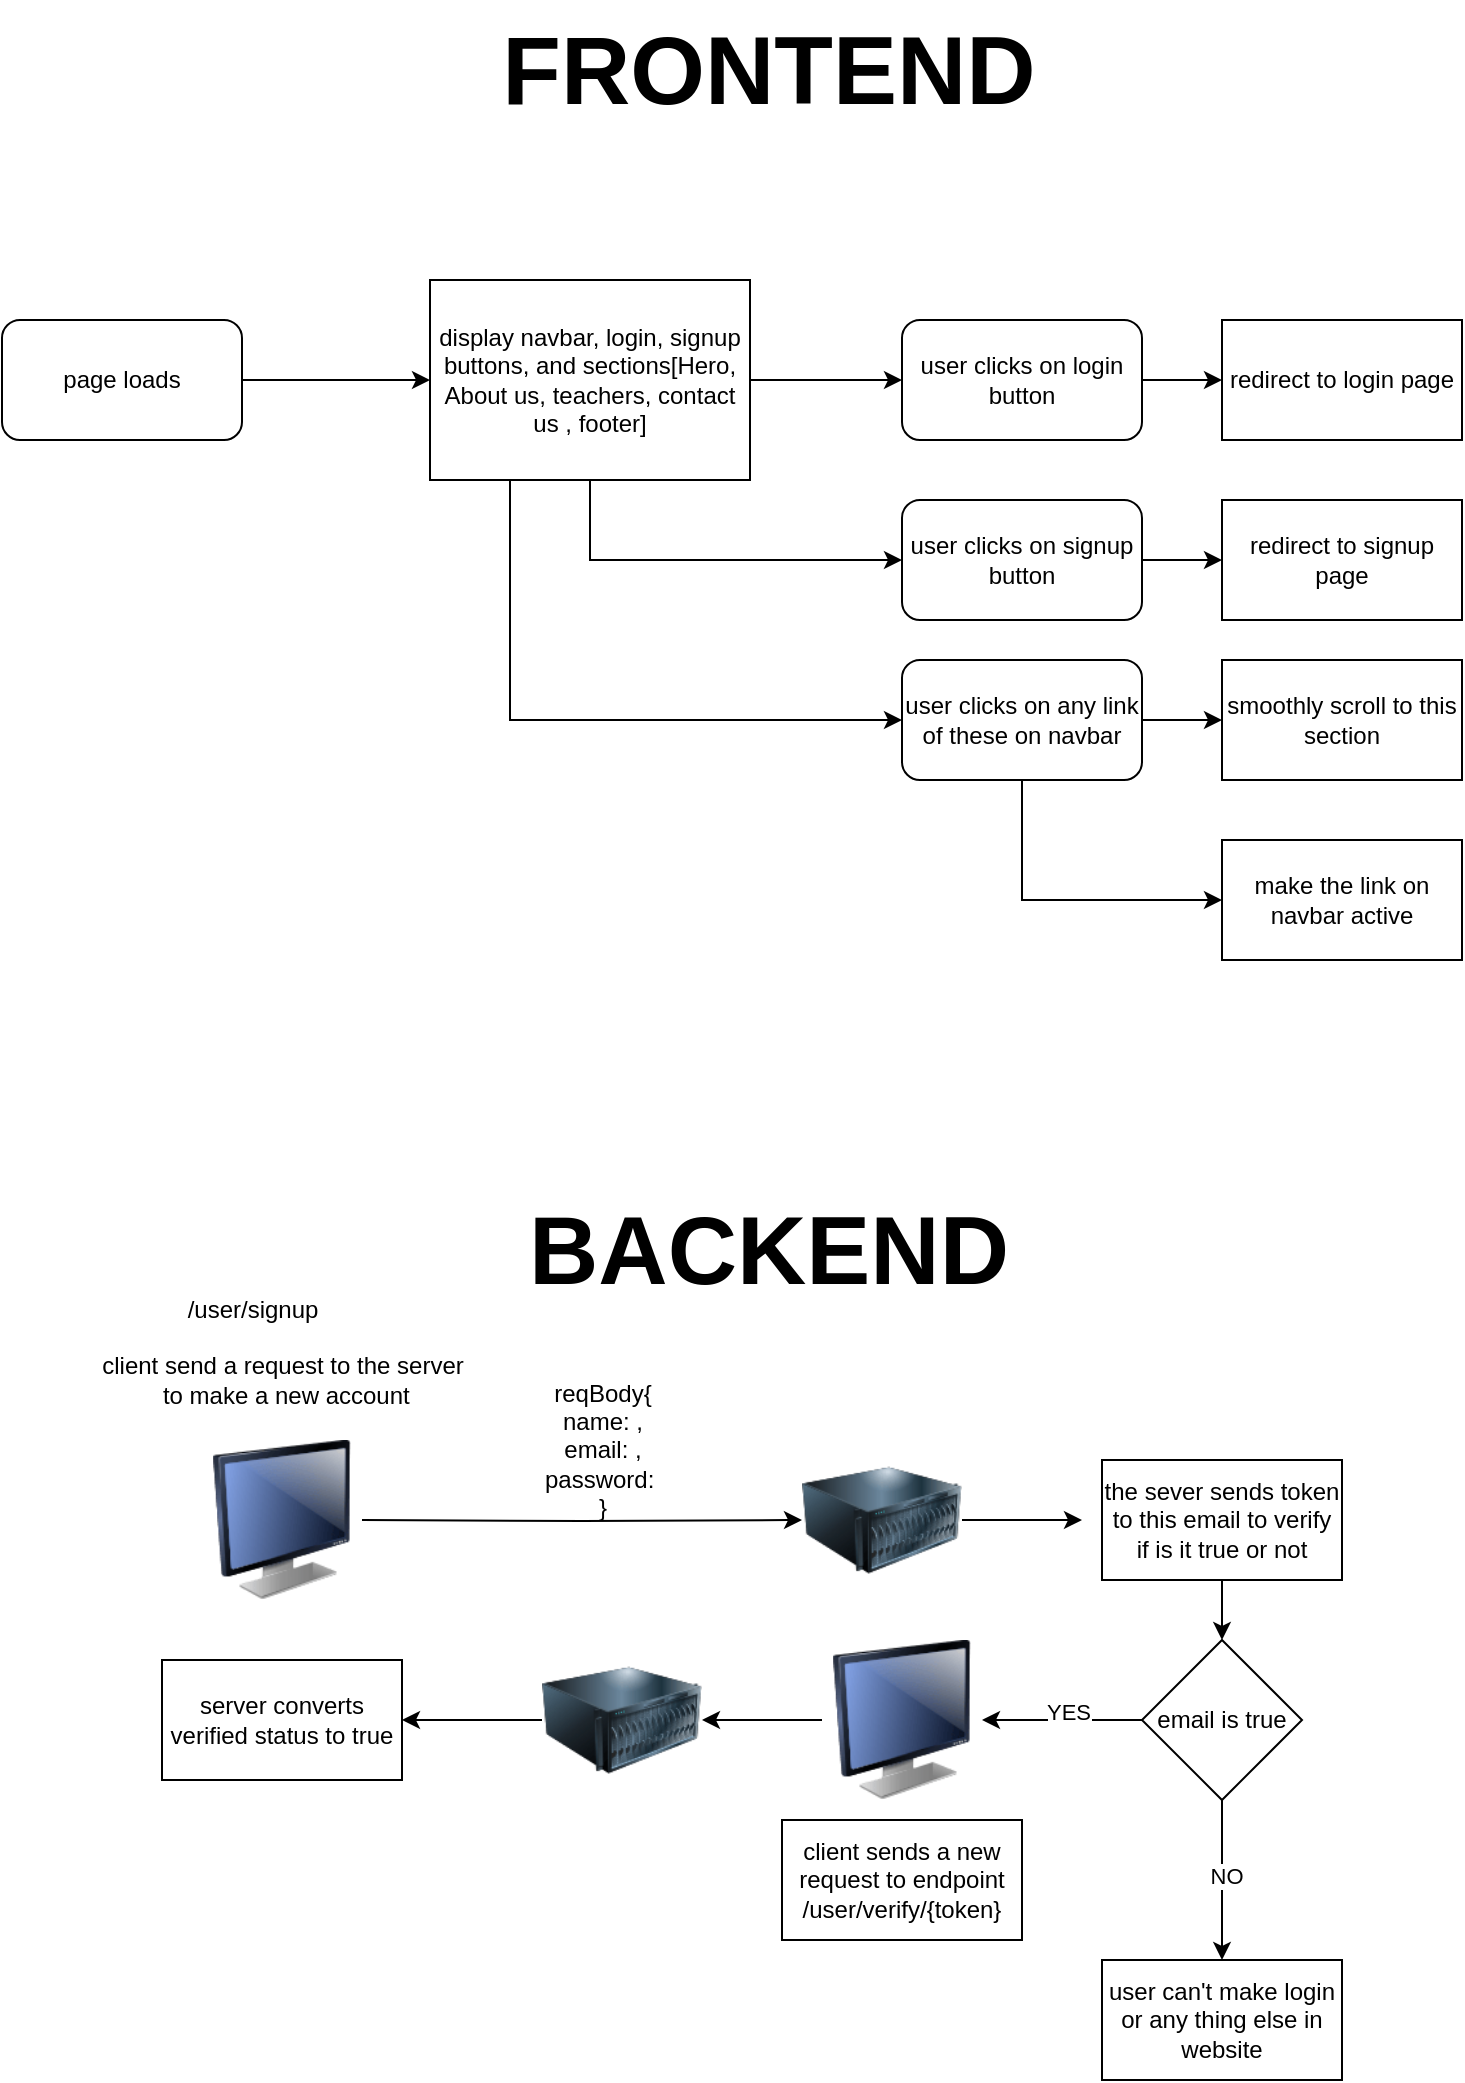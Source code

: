 <mxfile version="22.1.18" type="device">
  <diagram name="Page-1" id="cYC-XW_cTiaNWn_D2GAv">
    <mxGraphModel dx="794" dy="608" grid="1" gridSize="10" guides="1" tooltips="1" connect="1" arrows="1" fold="1" page="1" pageScale="1" pageWidth="827" pageHeight="1169" math="0" shadow="0">
      <root>
        <mxCell id="0" />
        <mxCell id="1" parent="0" />
        <mxCell id="m9PkPbM6Tf8EQkjIOaUj-3" style="edgeStyle=orthogonalEdgeStyle;rounded=0;orthogonalLoop=1;jettySize=auto;html=1;exitX=1;exitY=0.5;exitDx=0;exitDy=0;" parent="1" source="m9PkPbM6Tf8EQkjIOaUj-1" target="m9PkPbM6Tf8EQkjIOaUj-2" edge="1">
          <mxGeometry relative="1" as="geometry" />
        </mxCell>
        <mxCell id="m9PkPbM6Tf8EQkjIOaUj-1" value="page loads" style="rounded=1;whiteSpace=wrap;html=1;" parent="1" vertex="1">
          <mxGeometry x="30" y="170" width="120" height="60" as="geometry" />
        </mxCell>
        <mxCell id="m9PkPbM6Tf8EQkjIOaUj-4" style="edgeStyle=orthogonalEdgeStyle;rounded=0;orthogonalLoop=1;jettySize=auto;html=1;exitX=1;exitY=0.5;exitDx=0;exitDy=0;" parent="1" source="m9PkPbM6Tf8EQkjIOaUj-2" edge="1">
          <mxGeometry relative="1" as="geometry">
            <mxPoint x="480" y="200" as="targetPoint" />
          </mxGeometry>
        </mxCell>
        <mxCell id="m9PkPbM6Tf8EQkjIOaUj-10" style="edgeStyle=orthogonalEdgeStyle;rounded=0;orthogonalLoop=1;jettySize=auto;html=1;exitX=0.5;exitY=1;exitDx=0;exitDy=0;entryX=0;entryY=0.5;entryDx=0;entryDy=0;" parent="1" source="m9PkPbM6Tf8EQkjIOaUj-2" target="m9PkPbM6Tf8EQkjIOaUj-9" edge="1">
          <mxGeometry relative="1" as="geometry" />
        </mxCell>
        <mxCell id="m9PkPbM6Tf8EQkjIOaUj-15" style="edgeStyle=orthogonalEdgeStyle;rounded=0;orthogonalLoop=1;jettySize=auto;html=1;exitX=0.25;exitY=1;exitDx=0;exitDy=0;entryX=0;entryY=0.5;entryDx=0;entryDy=0;" parent="1" source="m9PkPbM6Tf8EQkjIOaUj-2" target="m9PkPbM6Tf8EQkjIOaUj-14" edge="1">
          <mxGeometry relative="1" as="geometry" />
        </mxCell>
        <mxCell id="m9PkPbM6Tf8EQkjIOaUj-2" value="display navbar, login, signup buttons, and sections[Hero, About us, teachers, contact us , footer]" style="rounded=0;whiteSpace=wrap;html=1;" parent="1" vertex="1">
          <mxGeometry x="244" y="150" width="160" height="100" as="geometry" />
        </mxCell>
        <mxCell id="m9PkPbM6Tf8EQkjIOaUj-8" style="edgeStyle=orthogonalEdgeStyle;rounded=0;orthogonalLoop=1;jettySize=auto;html=1;exitX=1;exitY=0.5;exitDx=0;exitDy=0;entryX=0;entryY=0.5;entryDx=0;entryDy=0;" parent="1" source="m9PkPbM6Tf8EQkjIOaUj-6" target="m9PkPbM6Tf8EQkjIOaUj-7" edge="1">
          <mxGeometry relative="1" as="geometry" />
        </mxCell>
        <mxCell id="m9PkPbM6Tf8EQkjIOaUj-6" value="user clicks on login button" style="rounded=1;whiteSpace=wrap;html=1;" parent="1" vertex="1">
          <mxGeometry x="480" y="170" width="120" height="60" as="geometry" />
        </mxCell>
        <mxCell id="m9PkPbM6Tf8EQkjIOaUj-7" value="redirect to login page" style="whiteSpace=wrap;html=1;" parent="1" vertex="1">
          <mxGeometry x="640" y="170" width="120" height="60" as="geometry" />
        </mxCell>
        <mxCell id="m9PkPbM6Tf8EQkjIOaUj-11" style="edgeStyle=orthogonalEdgeStyle;rounded=0;orthogonalLoop=1;jettySize=auto;html=1;exitX=1;exitY=0.5;exitDx=0;exitDy=0;" parent="1" source="m9PkPbM6Tf8EQkjIOaUj-9" edge="1">
          <mxGeometry relative="1" as="geometry">
            <mxPoint x="640" y="290" as="targetPoint" />
          </mxGeometry>
        </mxCell>
        <mxCell id="m9PkPbM6Tf8EQkjIOaUj-9" value="user clicks on signup button" style="rounded=1;whiteSpace=wrap;html=1;" parent="1" vertex="1">
          <mxGeometry x="480" y="260" width="120" height="60" as="geometry" />
        </mxCell>
        <mxCell id="m9PkPbM6Tf8EQkjIOaUj-12" value="redirect to signup page" style="whiteSpace=wrap;html=1;" parent="1" vertex="1">
          <mxGeometry x="640" y="260" width="120" height="60" as="geometry" />
        </mxCell>
        <mxCell id="m9PkPbM6Tf8EQkjIOaUj-16" style="edgeStyle=orthogonalEdgeStyle;rounded=0;orthogonalLoop=1;jettySize=auto;html=1;exitX=1;exitY=0.5;exitDx=0;exitDy=0;" parent="1" source="m9PkPbM6Tf8EQkjIOaUj-14" edge="1">
          <mxGeometry relative="1" as="geometry">
            <mxPoint x="640" y="370" as="targetPoint" />
          </mxGeometry>
        </mxCell>
        <mxCell id="6nBB4SbRcApg-HG3sOE4-2" style="edgeStyle=orthogonalEdgeStyle;rounded=0;orthogonalLoop=1;jettySize=auto;html=1;exitX=0.5;exitY=1;exitDx=0;exitDy=0;entryX=0;entryY=0.5;entryDx=0;entryDy=0;" edge="1" parent="1" source="m9PkPbM6Tf8EQkjIOaUj-14" target="6nBB4SbRcApg-HG3sOE4-1">
          <mxGeometry relative="1" as="geometry" />
        </mxCell>
        <mxCell id="m9PkPbM6Tf8EQkjIOaUj-14" value="user clicks on any link of these on navbar" style="rounded=1;whiteSpace=wrap;html=1;" parent="1" vertex="1">
          <mxGeometry x="480" y="340" width="120" height="60" as="geometry" />
        </mxCell>
        <mxCell id="m9PkPbM6Tf8EQkjIOaUj-17" value="smoothly scroll to this section" style="whiteSpace=wrap;html=1;" parent="1" vertex="1">
          <mxGeometry x="640" y="340" width="120" height="60" as="geometry" />
        </mxCell>
        <mxCell id="m9PkPbM6Tf8EQkjIOaUj-18" value="&lt;font style=&quot;font-size: 48px;&quot;&gt;&lt;b&gt;FRONTEND&lt;/b&gt;&lt;/font&gt;" style="text;html=1;align=center;verticalAlign=middle;resizable=0;points=[];autosize=1;strokeColor=none;fillColor=none;" parent="1" vertex="1">
          <mxGeometry x="268" y="10" width="290" height="70" as="geometry" />
        </mxCell>
        <mxCell id="m9PkPbM6Tf8EQkjIOaUj-19" value="&lt;font style=&quot;font-size: 48px;&quot;&gt;&lt;b&gt;BACKEND&lt;/b&gt;&lt;/font&gt;" style="text;html=1;align=center;verticalAlign=middle;resizable=0;points=[];autosize=1;strokeColor=none;fillColor=none;" parent="1" vertex="1">
          <mxGeometry x="283" y="600" width="260" height="70" as="geometry" />
        </mxCell>
        <mxCell id="6nBB4SbRcApg-HG3sOE4-1" value="make the link on navbar active" style="rounded=0;whiteSpace=wrap;html=1;" vertex="1" parent="1">
          <mxGeometry x="640" y="430" width="120" height="60" as="geometry" />
        </mxCell>
        <mxCell id="6nBB4SbRcApg-HG3sOE4-17" style="edgeStyle=orthogonalEdgeStyle;rounded=0;orthogonalLoop=1;jettySize=auto;html=1;" edge="1" parent="1" source="6nBB4SbRcApg-HG3sOE4-3">
          <mxGeometry relative="1" as="geometry">
            <mxPoint x="570" y="770" as="targetPoint" />
          </mxGeometry>
        </mxCell>
        <mxCell id="6nBB4SbRcApg-HG3sOE4-3" value="" style="image;html=1;image=img/lib/clip_art/computers/Server_128x128.png" vertex="1" parent="1">
          <mxGeometry x="430" y="730" width="80" height="80" as="geometry" />
        </mxCell>
        <mxCell id="6nBB4SbRcApg-HG3sOE4-8" style="edgeStyle=orthogonalEdgeStyle;rounded=0;orthogonalLoop=1;jettySize=auto;html=1;entryX=0;entryY=0.5;entryDx=0;entryDy=0;" edge="1" parent="1" target="6nBB4SbRcApg-HG3sOE4-3">
          <mxGeometry relative="1" as="geometry">
            <mxPoint x="210" y="770" as="sourcePoint" />
          </mxGeometry>
        </mxCell>
        <mxCell id="6nBB4SbRcApg-HG3sOE4-7" value="" style="image;html=1;image=img/lib/clip_art/computers/Monitor_128x128.png" vertex="1" parent="1">
          <mxGeometry x="130" y="730" width="80" height="80" as="geometry" />
        </mxCell>
        <mxCell id="6nBB4SbRcApg-HG3sOE4-9" value="client send a request to the server&lt;br&gt;&amp;nbsp;to make a new account" style="text;html=1;align=center;verticalAlign=middle;resizable=0;points=[];autosize=1;strokeColor=none;fillColor=none;" vertex="1" parent="1">
          <mxGeometry x="70" y="680" width="200" height="40" as="geometry" />
        </mxCell>
        <mxCell id="6nBB4SbRcApg-HG3sOE4-10" value="reqBody{&lt;br&gt;name: ,&lt;br&gt;email: ,&lt;br&gt;password:&amp;nbsp;&lt;br&gt;}" style="text;html=1;align=center;verticalAlign=middle;resizable=0;points=[];autosize=1;strokeColor=none;fillColor=none;" vertex="1" parent="1">
          <mxGeometry x="290" y="690" width="80" height="90" as="geometry" />
        </mxCell>
        <mxCell id="6nBB4SbRcApg-HG3sOE4-19" style="edgeStyle=orthogonalEdgeStyle;rounded=0;orthogonalLoop=1;jettySize=auto;html=1;exitX=0.5;exitY=1;exitDx=0;exitDy=0;entryX=0.5;entryY=0;entryDx=0;entryDy=0;" edge="1" parent="1" source="6nBB4SbRcApg-HG3sOE4-15" target="6nBB4SbRcApg-HG3sOE4-18">
          <mxGeometry relative="1" as="geometry" />
        </mxCell>
        <mxCell id="6nBB4SbRcApg-HG3sOE4-15" value="the sever sends token to this email to verify if is it true or not" style="rounded=0;whiteSpace=wrap;html=1;" vertex="1" parent="1">
          <mxGeometry x="580" y="740" width="120" height="60" as="geometry" />
        </mxCell>
        <mxCell id="6nBB4SbRcApg-HG3sOE4-20" style="edgeStyle=orthogonalEdgeStyle;rounded=0;orthogonalLoop=1;jettySize=auto;html=1;exitX=0;exitY=0.5;exitDx=0;exitDy=0;" edge="1" parent="1" source="6nBB4SbRcApg-HG3sOE4-18">
          <mxGeometry relative="1" as="geometry">
            <mxPoint x="520" y="870" as="targetPoint" />
          </mxGeometry>
        </mxCell>
        <mxCell id="6nBB4SbRcApg-HG3sOE4-28" value="YES" style="edgeLabel;html=1;align=center;verticalAlign=middle;resizable=0;points=[];" vertex="1" connectable="0" parent="6nBB4SbRcApg-HG3sOE4-20">
          <mxGeometry x="-0.081" y="-4" relative="1" as="geometry">
            <mxPoint as="offset" />
          </mxGeometry>
        </mxCell>
        <mxCell id="6nBB4SbRcApg-HG3sOE4-29" style="edgeStyle=orthogonalEdgeStyle;rounded=0;orthogonalLoop=1;jettySize=auto;html=1;exitX=0.5;exitY=1;exitDx=0;exitDy=0;" edge="1" parent="1" source="6nBB4SbRcApg-HG3sOE4-18">
          <mxGeometry relative="1" as="geometry">
            <mxPoint x="640" y="990" as="targetPoint" />
          </mxGeometry>
        </mxCell>
        <mxCell id="6nBB4SbRcApg-HG3sOE4-30" value="NO" style="edgeLabel;html=1;align=center;verticalAlign=middle;resizable=0;points=[];" vertex="1" connectable="0" parent="6nBB4SbRcApg-HG3sOE4-29">
          <mxGeometry x="-0.056" y="2" relative="1" as="geometry">
            <mxPoint as="offset" />
          </mxGeometry>
        </mxCell>
        <mxCell id="6nBB4SbRcApg-HG3sOE4-18" value="email is true" style="rhombus;whiteSpace=wrap;html=1;" vertex="1" parent="1">
          <mxGeometry x="600" y="830" width="80" height="80" as="geometry" />
        </mxCell>
        <mxCell id="6nBB4SbRcApg-HG3sOE4-21" value="client sends a new request to endpoint /user/verify/{token}" style="rounded=0;whiteSpace=wrap;html=1;" vertex="1" parent="1">
          <mxGeometry x="420" y="920" width="120" height="60" as="geometry" />
        </mxCell>
        <mxCell id="6nBB4SbRcApg-HG3sOE4-22" value="/user/signup" style="text;html=1;align=center;verticalAlign=middle;resizable=0;points=[];autosize=1;strokeColor=none;fillColor=none;" vertex="1" parent="1">
          <mxGeometry x="110" y="650" width="90" height="30" as="geometry" />
        </mxCell>
        <mxCell id="6nBB4SbRcApg-HG3sOE4-25" style="edgeStyle=orthogonalEdgeStyle;rounded=0;orthogonalLoop=1;jettySize=auto;html=1;exitX=0;exitY=0.5;exitDx=0;exitDy=0;entryX=1;entryY=0.5;entryDx=0;entryDy=0;" edge="1" parent="1" source="6nBB4SbRcApg-HG3sOE4-23" target="6nBB4SbRcApg-HG3sOE4-24">
          <mxGeometry relative="1" as="geometry" />
        </mxCell>
        <mxCell id="6nBB4SbRcApg-HG3sOE4-23" value="" style="image;html=1;image=img/lib/clip_art/computers/Monitor_128x128.png" vertex="1" parent="1">
          <mxGeometry x="440" y="830" width="80" height="80" as="geometry" />
        </mxCell>
        <mxCell id="6nBB4SbRcApg-HG3sOE4-26" style="edgeStyle=orthogonalEdgeStyle;rounded=0;orthogonalLoop=1;jettySize=auto;html=1;exitX=0;exitY=0.5;exitDx=0;exitDy=0;" edge="1" parent="1" source="6nBB4SbRcApg-HG3sOE4-24">
          <mxGeometry relative="1" as="geometry">
            <mxPoint x="230" y="870" as="targetPoint" />
          </mxGeometry>
        </mxCell>
        <mxCell id="6nBB4SbRcApg-HG3sOE4-24" value="" style="image;html=1;image=img/lib/clip_art/computers/Server_128x128.png" vertex="1" parent="1">
          <mxGeometry x="300" y="830" width="80" height="80" as="geometry" />
        </mxCell>
        <mxCell id="6nBB4SbRcApg-HG3sOE4-27" value="server converts verified status to true" style="rounded=0;whiteSpace=wrap;html=1;" vertex="1" parent="1">
          <mxGeometry x="110" y="840" width="120" height="60" as="geometry" />
        </mxCell>
        <mxCell id="6nBB4SbRcApg-HG3sOE4-31" value="user can&#39;t make login or any thing else in website" style="rounded=0;whiteSpace=wrap;html=1;" vertex="1" parent="1">
          <mxGeometry x="580" y="990" width="120" height="60" as="geometry" />
        </mxCell>
      </root>
    </mxGraphModel>
  </diagram>
</mxfile>
